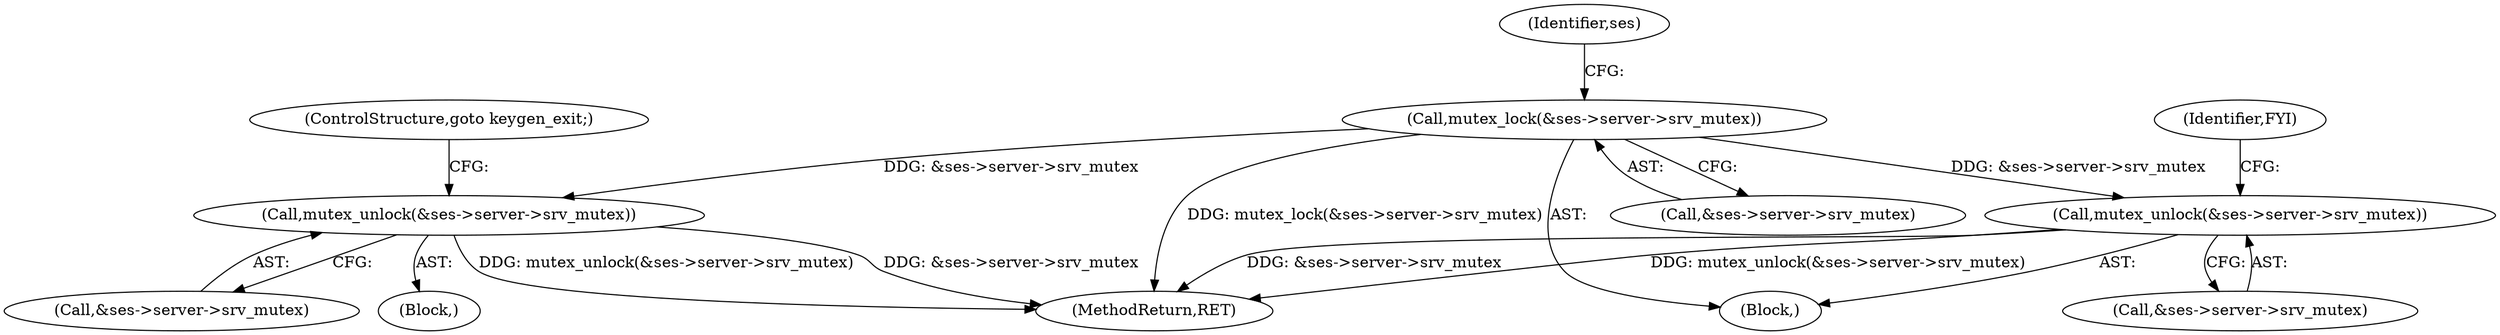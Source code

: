 digraph "0_linux_cabfb3680f78981d26c078a26e5c748531257ebb_1@API" {
"1000113" [label="(Call,mutex_lock(&ses->server->srv_mutex))"];
"1000158" [label="(Call,mutex_unlock(&ses->server->srv_mutex))"];
"1000188" [label="(Call,mutex_unlock(&ses->server->srv_mutex))"];
"1000154" [label="(Block,)"];
"1000114" [label="(Call,&ses->server->srv_mutex)"];
"1000189" [label="(Call,&ses->server->srv_mutex)"];
"1000113" [label="(Call,mutex_lock(&ses->server->srv_mutex))"];
"1000158" [label="(Call,mutex_unlock(&ses->server->srv_mutex))"];
"1000124" [label="(Identifier,ses)"];
"1000159" [label="(Call,&ses->server->srv_mutex)"];
"1000102" [label="(Block,)"];
"1000238" [label="(MethodReturn,RET)"];
"1000165" [label="(ControlStructure,goto keygen_exit;)"];
"1000188" [label="(Call,mutex_unlock(&ses->server->srv_mutex))"];
"1000196" [label="(Identifier,FYI)"];
"1000113" -> "1000102"  [label="AST: "];
"1000113" -> "1000114"  [label="CFG: "];
"1000114" -> "1000113"  [label="AST: "];
"1000124" -> "1000113"  [label="CFG: "];
"1000113" -> "1000238"  [label="DDG: mutex_lock(&ses->server->srv_mutex)"];
"1000113" -> "1000158"  [label="DDG: &ses->server->srv_mutex"];
"1000113" -> "1000188"  [label="DDG: &ses->server->srv_mutex"];
"1000158" -> "1000154"  [label="AST: "];
"1000158" -> "1000159"  [label="CFG: "];
"1000159" -> "1000158"  [label="AST: "];
"1000165" -> "1000158"  [label="CFG: "];
"1000158" -> "1000238"  [label="DDG: &ses->server->srv_mutex"];
"1000158" -> "1000238"  [label="DDG: mutex_unlock(&ses->server->srv_mutex)"];
"1000188" -> "1000102"  [label="AST: "];
"1000188" -> "1000189"  [label="CFG: "];
"1000189" -> "1000188"  [label="AST: "];
"1000196" -> "1000188"  [label="CFG: "];
"1000188" -> "1000238"  [label="DDG: mutex_unlock(&ses->server->srv_mutex)"];
"1000188" -> "1000238"  [label="DDG: &ses->server->srv_mutex"];
}
